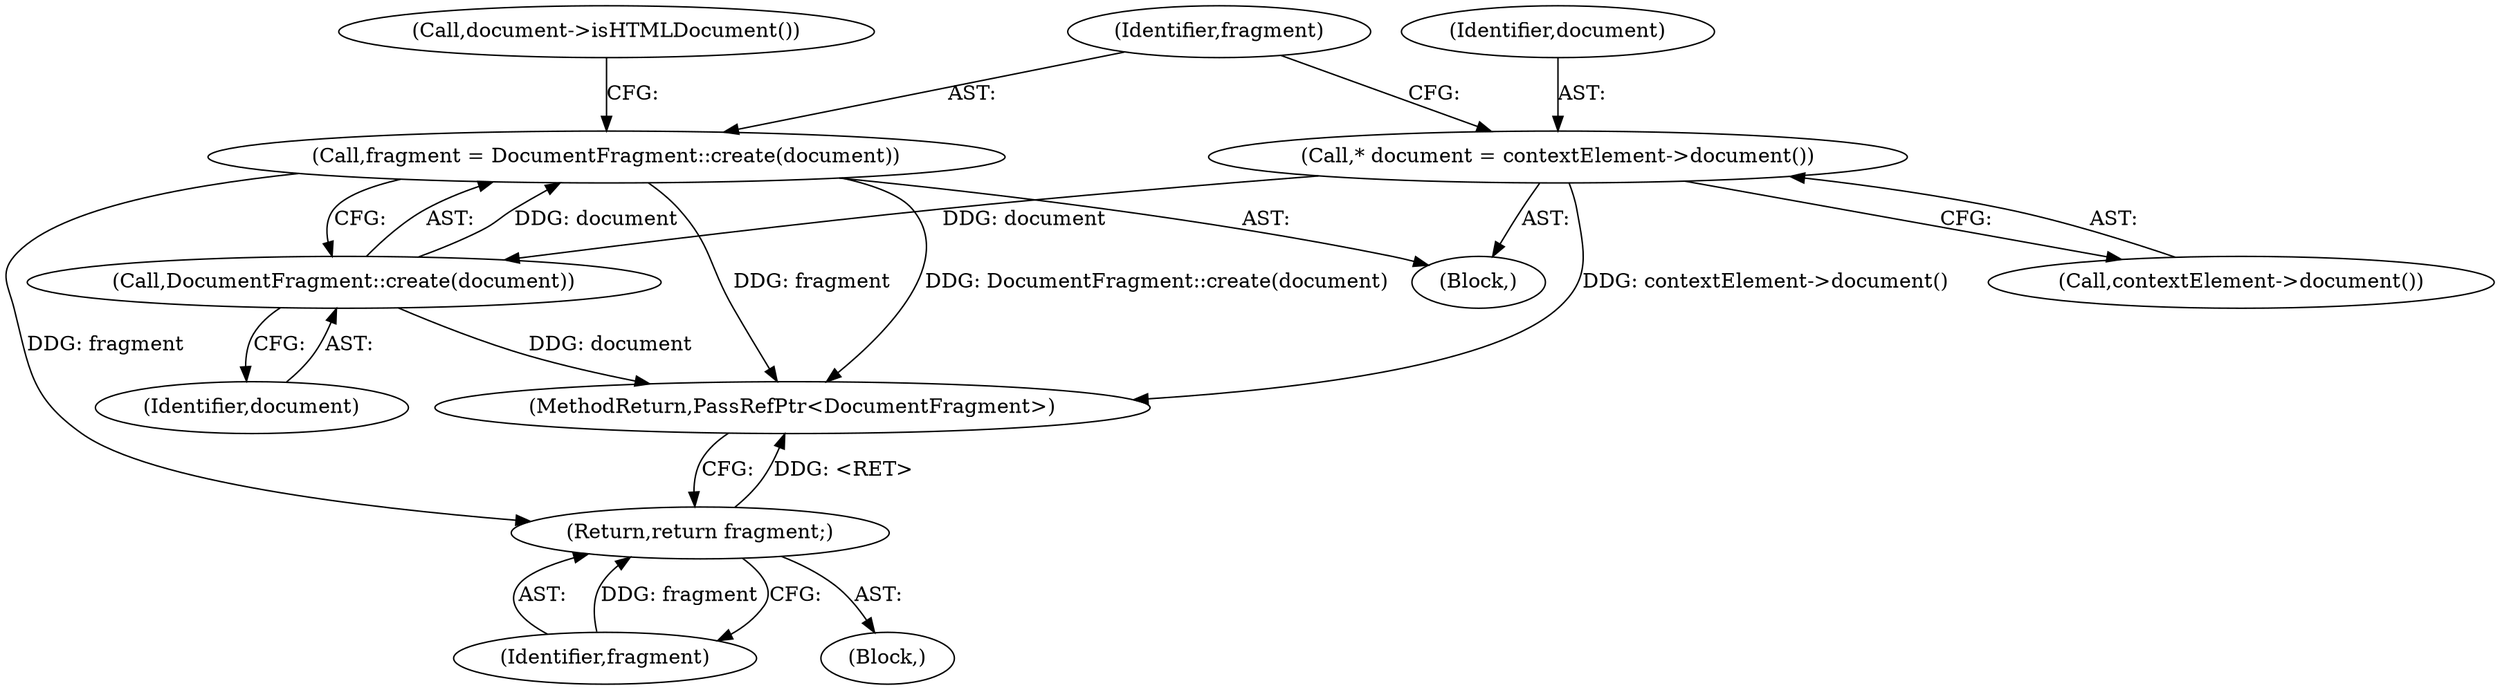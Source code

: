 digraph "0_Chrome_73edae623529f04c668268de49d00324b96166a2_4@API" {
"1000110" [label="(Call,fragment = DocumentFragment::create(document))"];
"1000112" [label="(Call,DocumentFragment::create(document))"];
"1000106" [label="(Call,* document = contextElement->document())"];
"1000120" [label="(Return,return fragment;)"];
"1000104" [label="(Block,)"];
"1000106" [label="(Call,* document = contextElement->document())"];
"1000110" [label="(Call,fragment = DocumentFragment::create(document))"];
"1000139" [label="(MethodReturn,PassRefPtr<DocumentFragment>)"];
"1000112" [label="(Call,DocumentFragment::create(document))"];
"1000111" [label="(Identifier,fragment)"];
"1000120" [label="(Return,return fragment;)"];
"1000113" [label="(Identifier,document)"];
"1000121" [label="(Identifier,fragment)"];
"1000108" [label="(Call,contextElement->document())"];
"1000116" [label="(Block,)"];
"1000107" [label="(Identifier,document)"];
"1000115" [label="(Call,document->isHTMLDocument())"];
"1000110" -> "1000104"  [label="AST: "];
"1000110" -> "1000112"  [label="CFG: "];
"1000111" -> "1000110"  [label="AST: "];
"1000112" -> "1000110"  [label="AST: "];
"1000115" -> "1000110"  [label="CFG: "];
"1000110" -> "1000139"  [label="DDG: fragment"];
"1000110" -> "1000139"  [label="DDG: DocumentFragment::create(document)"];
"1000112" -> "1000110"  [label="DDG: document"];
"1000110" -> "1000120"  [label="DDG: fragment"];
"1000112" -> "1000113"  [label="CFG: "];
"1000113" -> "1000112"  [label="AST: "];
"1000112" -> "1000139"  [label="DDG: document"];
"1000106" -> "1000112"  [label="DDG: document"];
"1000106" -> "1000104"  [label="AST: "];
"1000106" -> "1000108"  [label="CFG: "];
"1000107" -> "1000106"  [label="AST: "];
"1000108" -> "1000106"  [label="AST: "];
"1000111" -> "1000106"  [label="CFG: "];
"1000106" -> "1000139"  [label="DDG: contextElement->document()"];
"1000120" -> "1000116"  [label="AST: "];
"1000120" -> "1000121"  [label="CFG: "];
"1000121" -> "1000120"  [label="AST: "];
"1000139" -> "1000120"  [label="CFG: "];
"1000120" -> "1000139"  [label="DDG: <RET>"];
"1000121" -> "1000120"  [label="DDG: fragment"];
}
